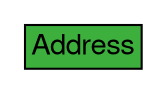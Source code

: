 digraph Address {
	graph [bb="0,0,72,36",
		rankdir=LR
	];
	node [label="\N"];
	Address	 [height=0.5,
		label=<<table BORDER="0" CELLBORDER="1" CELLSPACING="0"> <tr> <td BGCOLOR="#3daf3d" HREF="/html/IODEFv2/Address.html" TITLE="The Address class represents a hardware (Layer 2), network (Layer 3), or application (Layer 7) address. "><FONT FACE="Nimbus Sans L">Address</FONT></td> </tr>" %</table>>,
		pos="36,18",
		shape=plaintext,
		width=1];
}
